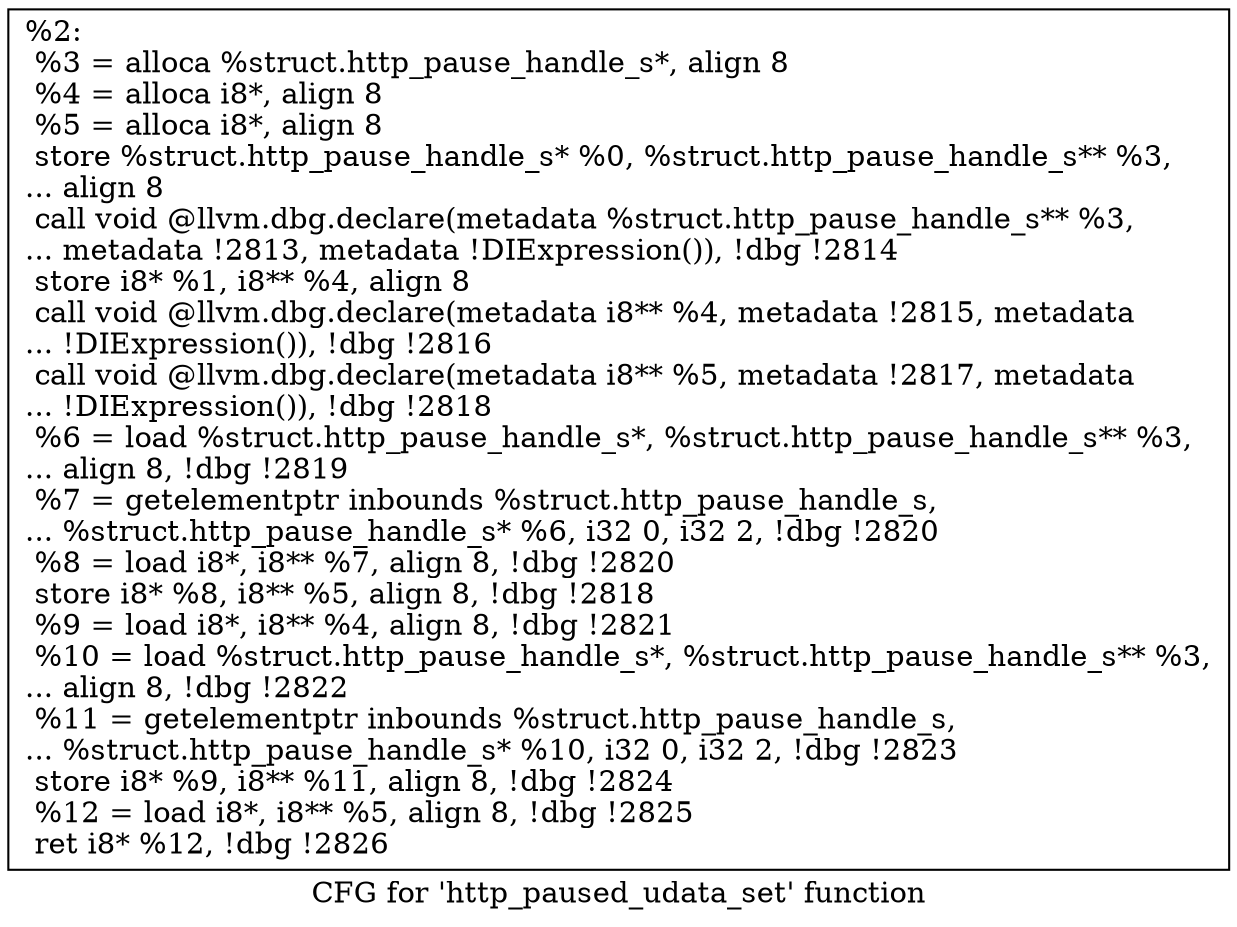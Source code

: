 digraph "CFG for 'http_paused_udata_set' function" {
	label="CFG for 'http_paused_udata_set' function";

	Node0x55685233bea0 [shape=record,label="{%2:\l  %3 = alloca %struct.http_pause_handle_s*, align 8\l  %4 = alloca i8*, align 8\l  %5 = alloca i8*, align 8\l  store %struct.http_pause_handle_s* %0, %struct.http_pause_handle_s** %3,\l... align 8\l  call void @llvm.dbg.declare(metadata %struct.http_pause_handle_s** %3,\l... metadata !2813, metadata !DIExpression()), !dbg !2814\l  store i8* %1, i8** %4, align 8\l  call void @llvm.dbg.declare(metadata i8** %4, metadata !2815, metadata\l... !DIExpression()), !dbg !2816\l  call void @llvm.dbg.declare(metadata i8** %5, metadata !2817, metadata\l... !DIExpression()), !dbg !2818\l  %6 = load %struct.http_pause_handle_s*, %struct.http_pause_handle_s** %3,\l... align 8, !dbg !2819\l  %7 = getelementptr inbounds %struct.http_pause_handle_s,\l... %struct.http_pause_handle_s* %6, i32 0, i32 2, !dbg !2820\l  %8 = load i8*, i8** %7, align 8, !dbg !2820\l  store i8* %8, i8** %5, align 8, !dbg !2818\l  %9 = load i8*, i8** %4, align 8, !dbg !2821\l  %10 = load %struct.http_pause_handle_s*, %struct.http_pause_handle_s** %3,\l... align 8, !dbg !2822\l  %11 = getelementptr inbounds %struct.http_pause_handle_s,\l... %struct.http_pause_handle_s* %10, i32 0, i32 2, !dbg !2823\l  store i8* %9, i8** %11, align 8, !dbg !2824\l  %12 = load i8*, i8** %5, align 8, !dbg !2825\l  ret i8* %12, !dbg !2826\l}"];
}

